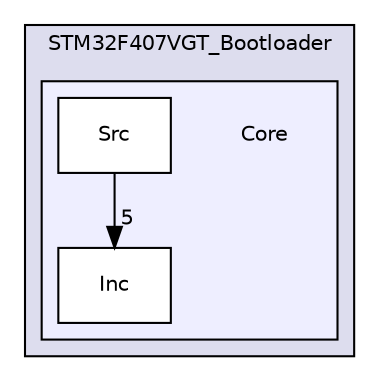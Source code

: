 digraph "C:/Users/mmitr/STM32CubeIDE/workspace_1.6.0/STM32F407VGT_Bootloader/Core" {
  compound=true
  node [ fontsize="10", fontname="Helvetica"];
  edge [ labelfontsize="10", labelfontname="Helvetica"];
  subgraph clusterdir_d0dfb2b05dd2d48855aed9b4b9a7407c {
    graph [ bgcolor="#ddddee", pencolor="black", label="STM32F407VGT_Bootloader" fontname="Helvetica", fontsize="10", URL="dir_d0dfb2b05dd2d48855aed9b4b9a7407c.html"]
  subgraph clusterdir_da50d946415b18ceb8a96e8ca6395e22 {
    graph [ bgcolor="#eeeeff", pencolor="black", label="" URL="dir_da50d946415b18ceb8a96e8ca6395e22.html"];
    dir_da50d946415b18ceb8a96e8ca6395e22 [shape=plaintext label="Core"];
  dir_9cfeededd04dbc09635d735c72a2103e [shape=box label="Inc" fillcolor="white" style="filled" URL="dir_9cfeededd04dbc09635d735c72a2103e.html"];
  dir_23ab754fcf9377e23783436f47bcc718 [shape=box label="Src" fillcolor="white" style="filled" URL="dir_23ab754fcf9377e23783436f47bcc718.html"];
  }
  }
  dir_23ab754fcf9377e23783436f47bcc718->dir_9cfeededd04dbc09635d735c72a2103e [headlabel="5", labeldistance=1.5 headhref="dir_000007_000006.html"];
}
